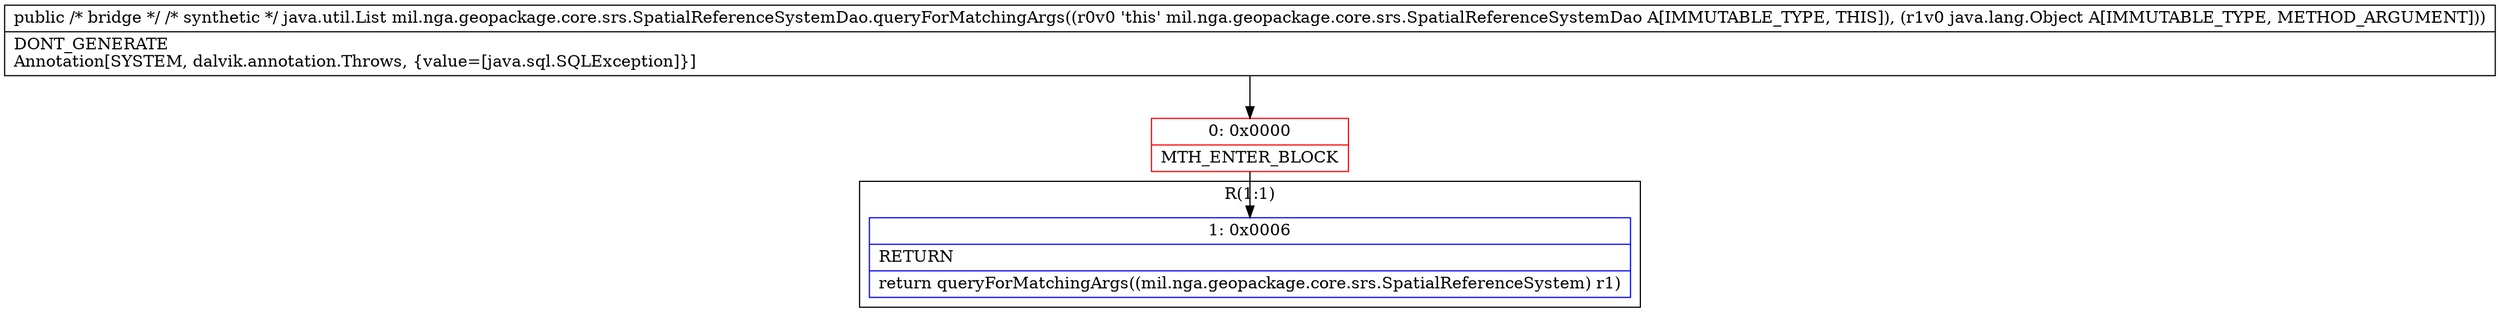 digraph "CFG formil.nga.geopackage.core.srs.SpatialReferenceSystemDao.queryForMatchingArgs(Ljava\/lang\/Object;)Ljava\/util\/List;" {
subgraph cluster_Region_831976195 {
label = "R(1:1)";
node [shape=record,color=blue];
Node_1 [shape=record,label="{1\:\ 0x0006|RETURN\l|return queryForMatchingArgs((mil.nga.geopackage.core.srs.SpatialReferenceSystem) r1)\l}"];
}
Node_0 [shape=record,color=red,label="{0\:\ 0x0000|MTH_ENTER_BLOCK\l}"];
MethodNode[shape=record,label="{public \/* bridge *\/ \/* synthetic *\/ java.util.List mil.nga.geopackage.core.srs.SpatialReferenceSystemDao.queryForMatchingArgs((r0v0 'this' mil.nga.geopackage.core.srs.SpatialReferenceSystemDao A[IMMUTABLE_TYPE, THIS]), (r1v0 java.lang.Object A[IMMUTABLE_TYPE, METHOD_ARGUMENT]))  | DONT_GENERATE\lAnnotation[SYSTEM, dalvik.annotation.Throws, \{value=[java.sql.SQLException]\}]\l}"];
MethodNode -> Node_0;
Node_0 -> Node_1;
}

